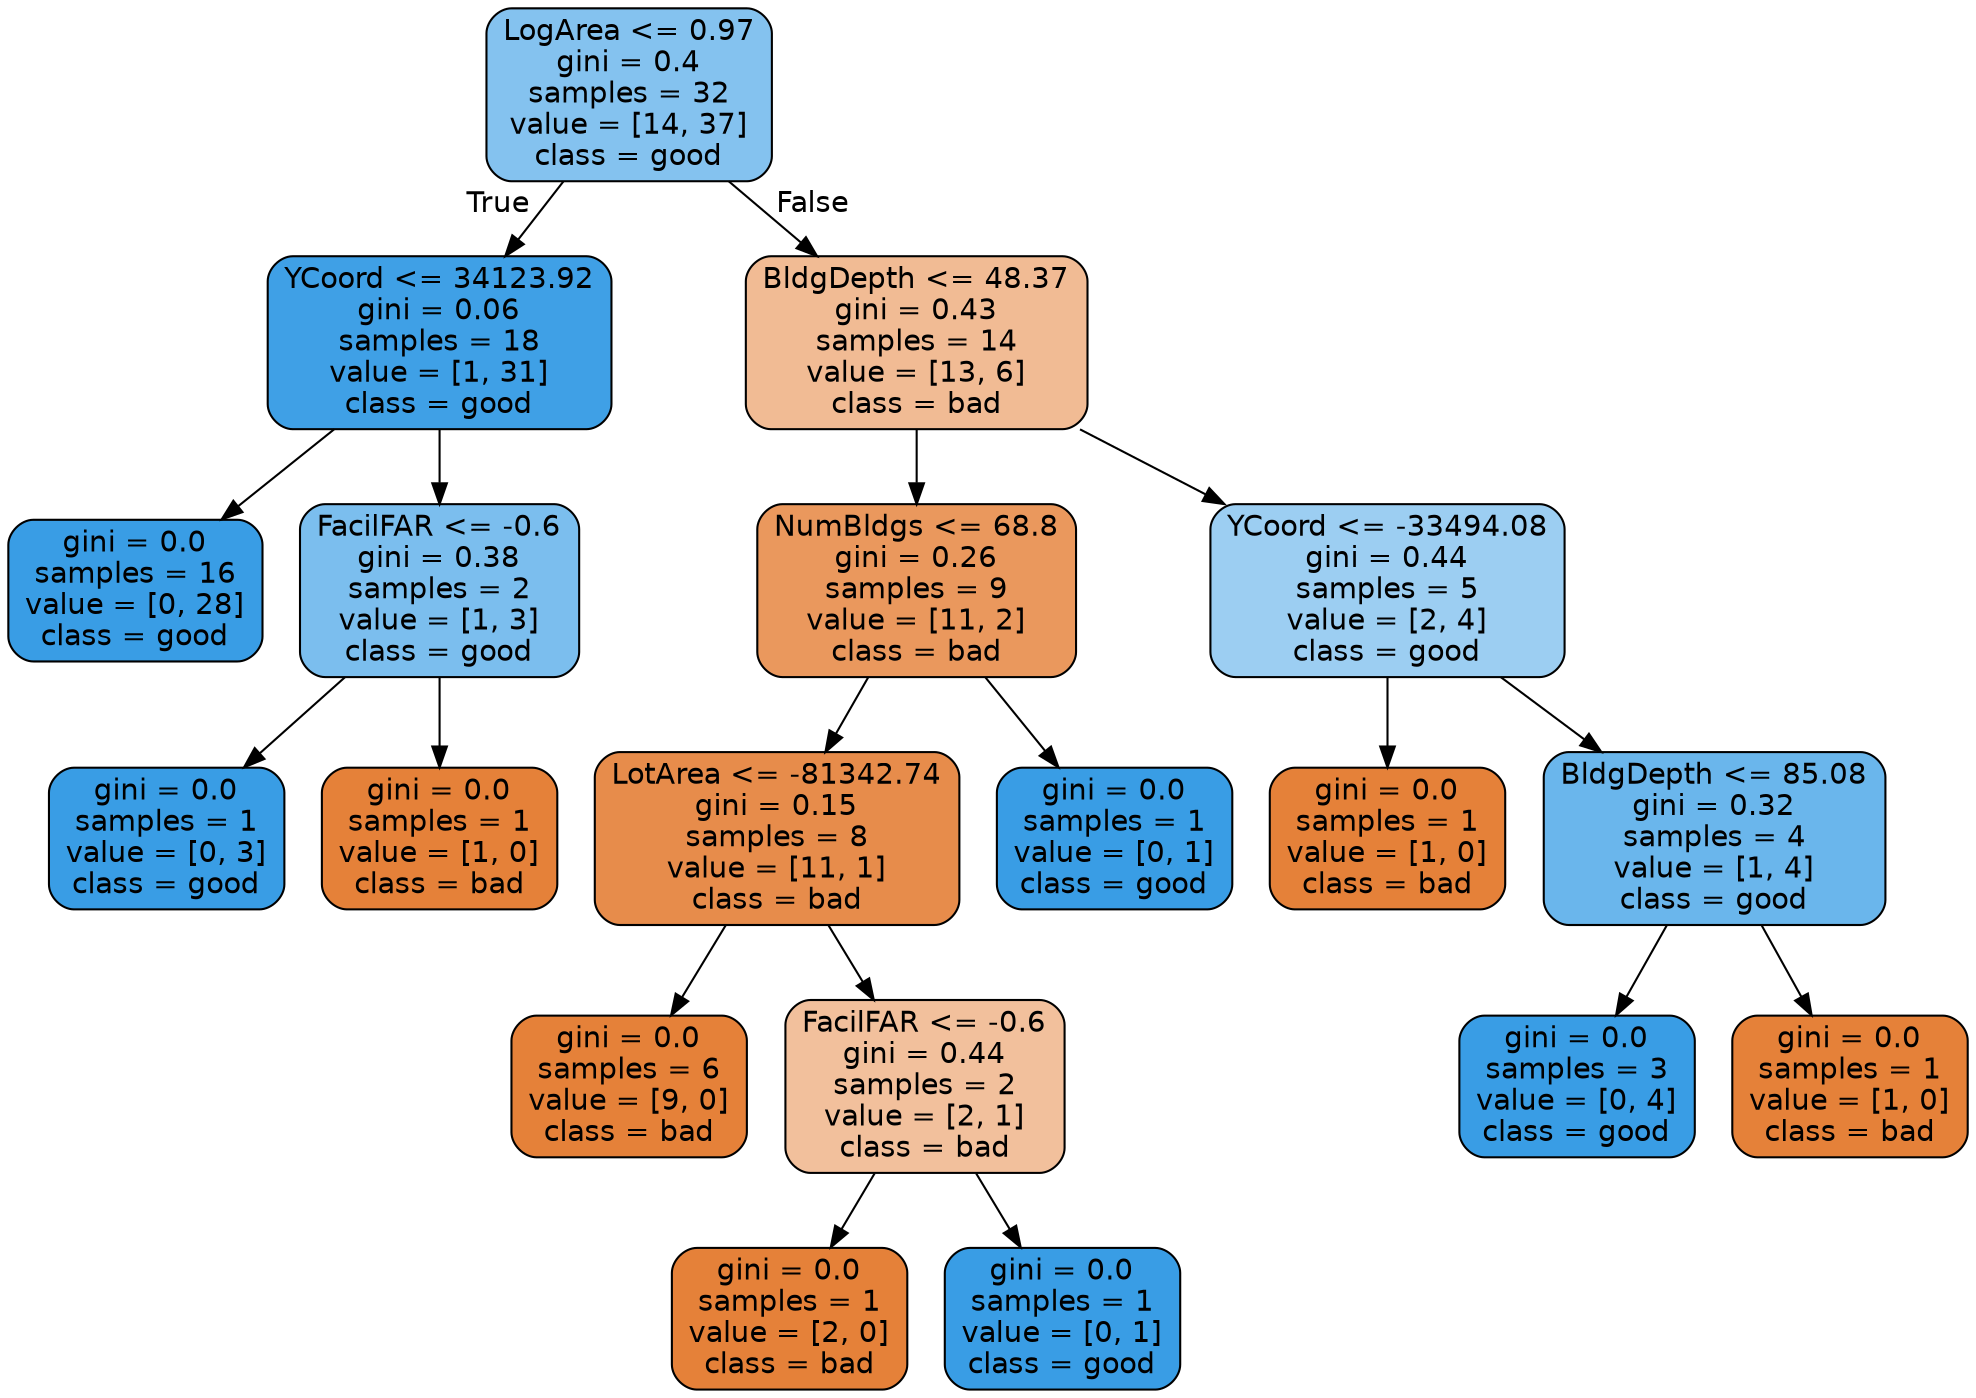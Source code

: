 digraph Tree {
node [shape=box, style="filled, rounded", color="black", fontname=helvetica] ;
edge [fontname=helvetica] ;
0 [label="LogArea <= 0.97\ngini = 0.4\nsamples = 32\nvalue = [14, 37]\nclass = good", fillcolor="#84c2ef"] ;
1 [label="YCoord <= 34123.92\ngini = 0.06\nsamples = 18\nvalue = [1, 31]\nclass = good", fillcolor="#3fa0e6"] ;
0 -> 1 [labeldistance=2.5, labelangle=45, headlabel="True"] ;
2 [label="gini = 0.0\nsamples = 16\nvalue = [0, 28]\nclass = good", fillcolor="#399de5"] ;
1 -> 2 ;
3 [label="FacilFAR <= -0.6\ngini = 0.38\nsamples = 2\nvalue = [1, 3]\nclass = good", fillcolor="#7bbeee"] ;
1 -> 3 ;
4 [label="gini = 0.0\nsamples = 1\nvalue = [0, 3]\nclass = good", fillcolor="#399de5"] ;
3 -> 4 ;
5 [label="gini = 0.0\nsamples = 1\nvalue = [1, 0]\nclass = bad", fillcolor="#e58139"] ;
3 -> 5 ;
6 [label="BldgDepth <= 48.37\ngini = 0.43\nsamples = 14\nvalue = [13, 6]\nclass = bad", fillcolor="#f1bb94"] ;
0 -> 6 [labeldistance=2.5, labelangle=-45, headlabel="False"] ;
7 [label="NumBldgs <= 68.8\ngini = 0.26\nsamples = 9\nvalue = [11, 2]\nclass = bad", fillcolor="#ea985d"] ;
6 -> 7 ;
8 [label="LotArea <= -81342.74\ngini = 0.15\nsamples = 8\nvalue = [11, 1]\nclass = bad", fillcolor="#e78c4b"] ;
7 -> 8 ;
9 [label="gini = 0.0\nsamples = 6\nvalue = [9, 0]\nclass = bad", fillcolor="#e58139"] ;
8 -> 9 ;
10 [label="FacilFAR <= -0.6\ngini = 0.44\nsamples = 2\nvalue = [2, 1]\nclass = bad", fillcolor="#f2c09c"] ;
8 -> 10 ;
11 [label="gini = 0.0\nsamples = 1\nvalue = [2, 0]\nclass = bad", fillcolor="#e58139"] ;
10 -> 11 ;
12 [label="gini = 0.0\nsamples = 1\nvalue = [0, 1]\nclass = good", fillcolor="#399de5"] ;
10 -> 12 ;
13 [label="gini = 0.0\nsamples = 1\nvalue = [0, 1]\nclass = good", fillcolor="#399de5"] ;
7 -> 13 ;
14 [label="YCoord <= -33494.08\ngini = 0.44\nsamples = 5\nvalue = [2, 4]\nclass = good", fillcolor="#9ccef2"] ;
6 -> 14 ;
15 [label="gini = 0.0\nsamples = 1\nvalue = [1, 0]\nclass = bad", fillcolor="#e58139"] ;
14 -> 15 ;
16 [label="BldgDepth <= 85.08\ngini = 0.32\nsamples = 4\nvalue = [1, 4]\nclass = good", fillcolor="#6ab6ec"] ;
14 -> 16 ;
17 [label="gini = 0.0\nsamples = 3\nvalue = [0, 4]\nclass = good", fillcolor="#399de5"] ;
16 -> 17 ;
18 [label="gini = 0.0\nsamples = 1\nvalue = [1, 0]\nclass = bad", fillcolor="#e58139"] ;
16 -> 18 ;
}